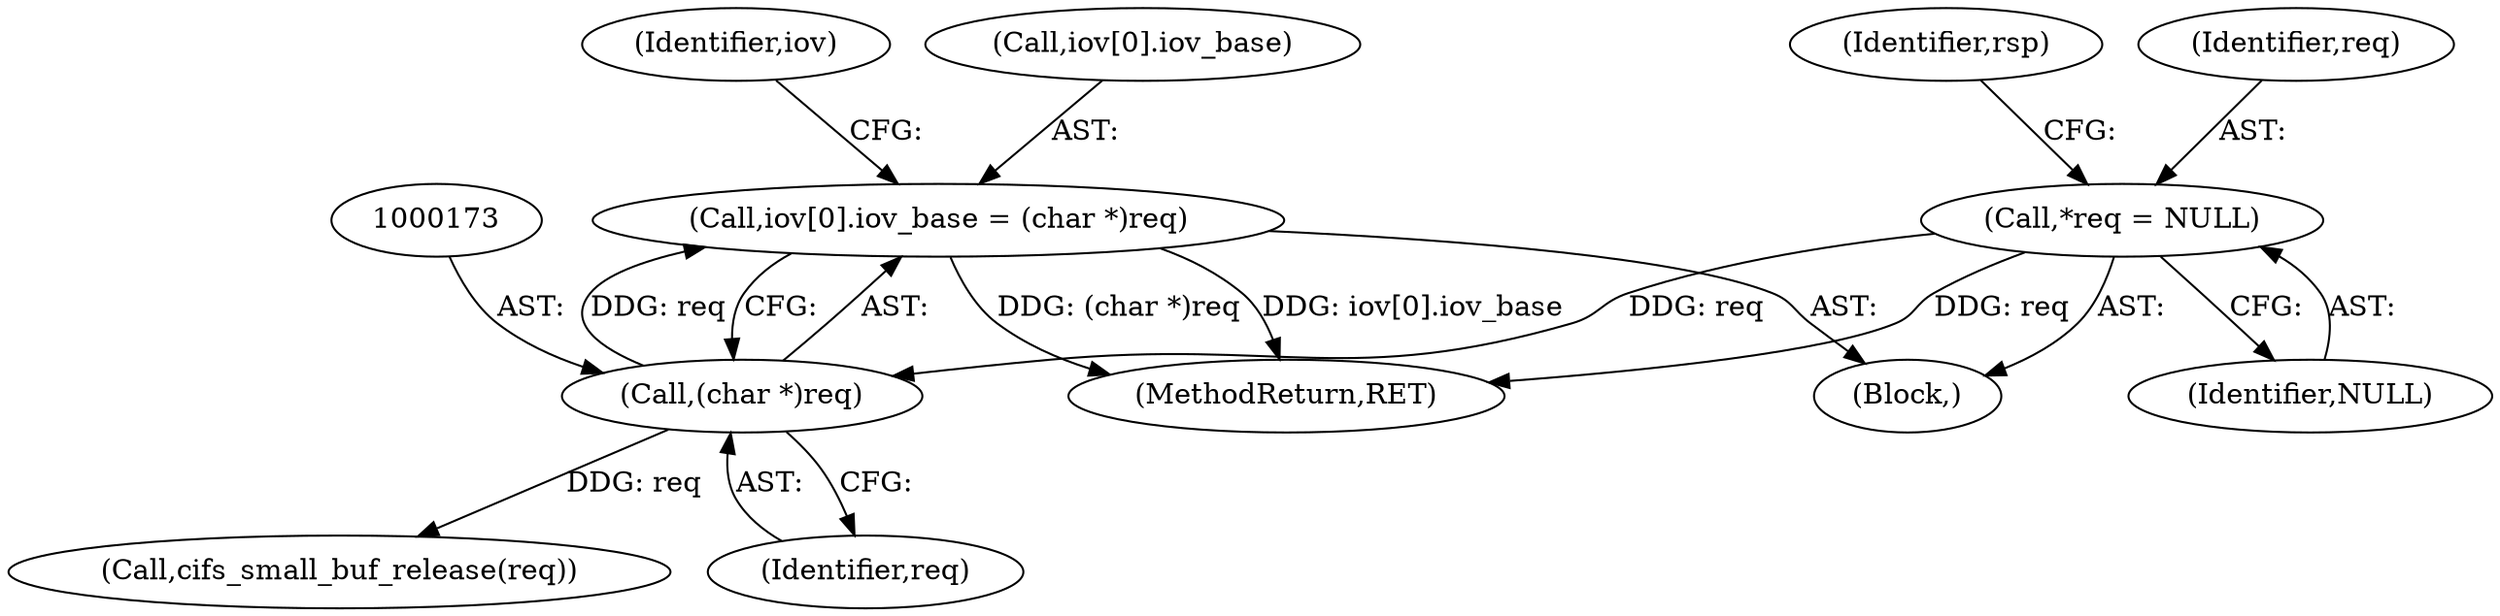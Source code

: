 digraph "0_linux_088aaf17aa79300cab14dbee2569c58cfafd7d6e@array" {
"1000166" [label="(Call,iov[0].iov_base = (char *)req)"];
"1000172" [label="(Call,(char *)req)"];
"1000115" [label="(Call,*req = NULL)"];
"1000120" [label="(Identifier,rsp)"];
"1000115" [label="(Call,*req = NULL)"];
"1000178" [label="(Identifier,iov)"];
"1000172" [label="(Call,(char *)req)"];
"1000166" [label="(Call,iov[0].iov_base = (char *)req)"];
"1000396" [label="(MethodReturn,RET)"];
"1000210" [label="(Call,cifs_small_buf_release(req))"];
"1000167" [label="(Call,iov[0].iov_base)"];
"1000116" [label="(Identifier,req)"];
"1000117" [label="(Identifier,NULL)"];
"1000106" [label="(Block,)"];
"1000174" [label="(Identifier,req)"];
"1000166" -> "1000106"  [label="AST: "];
"1000166" -> "1000172"  [label="CFG: "];
"1000167" -> "1000166"  [label="AST: "];
"1000172" -> "1000166"  [label="AST: "];
"1000178" -> "1000166"  [label="CFG: "];
"1000166" -> "1000396"  [label="DDG: (char *)req"];
"1000166" -> "1000396"  [label="DDG: iov[0].iov_base"];
"1000172" -> "1000166"  [label="DDG: req"];
"1000172" -> "1000174"  [label="CFG: "];
"1000173" -> "1000172"  [label="AST: "];
"1000174" -> "1000172"  [label="AST: "];
"1000115" -> "1000172"  [label="DDG: req"];
"1000172" -> "1000210"  [label="DDG: req"];
"1000115" -> "1000106"  [label="AST: "];
"1000115" -> "1000117"  [label="CFG: "];
"1000116" -> "1000115"  [label="AST: "];
"1000117" -> "1000115"  [label="AST: "];
"1000120" -> "1000115"  [label="CFG: "];
"1000115" -> "1000396"  [label="DDG: req"];
}
